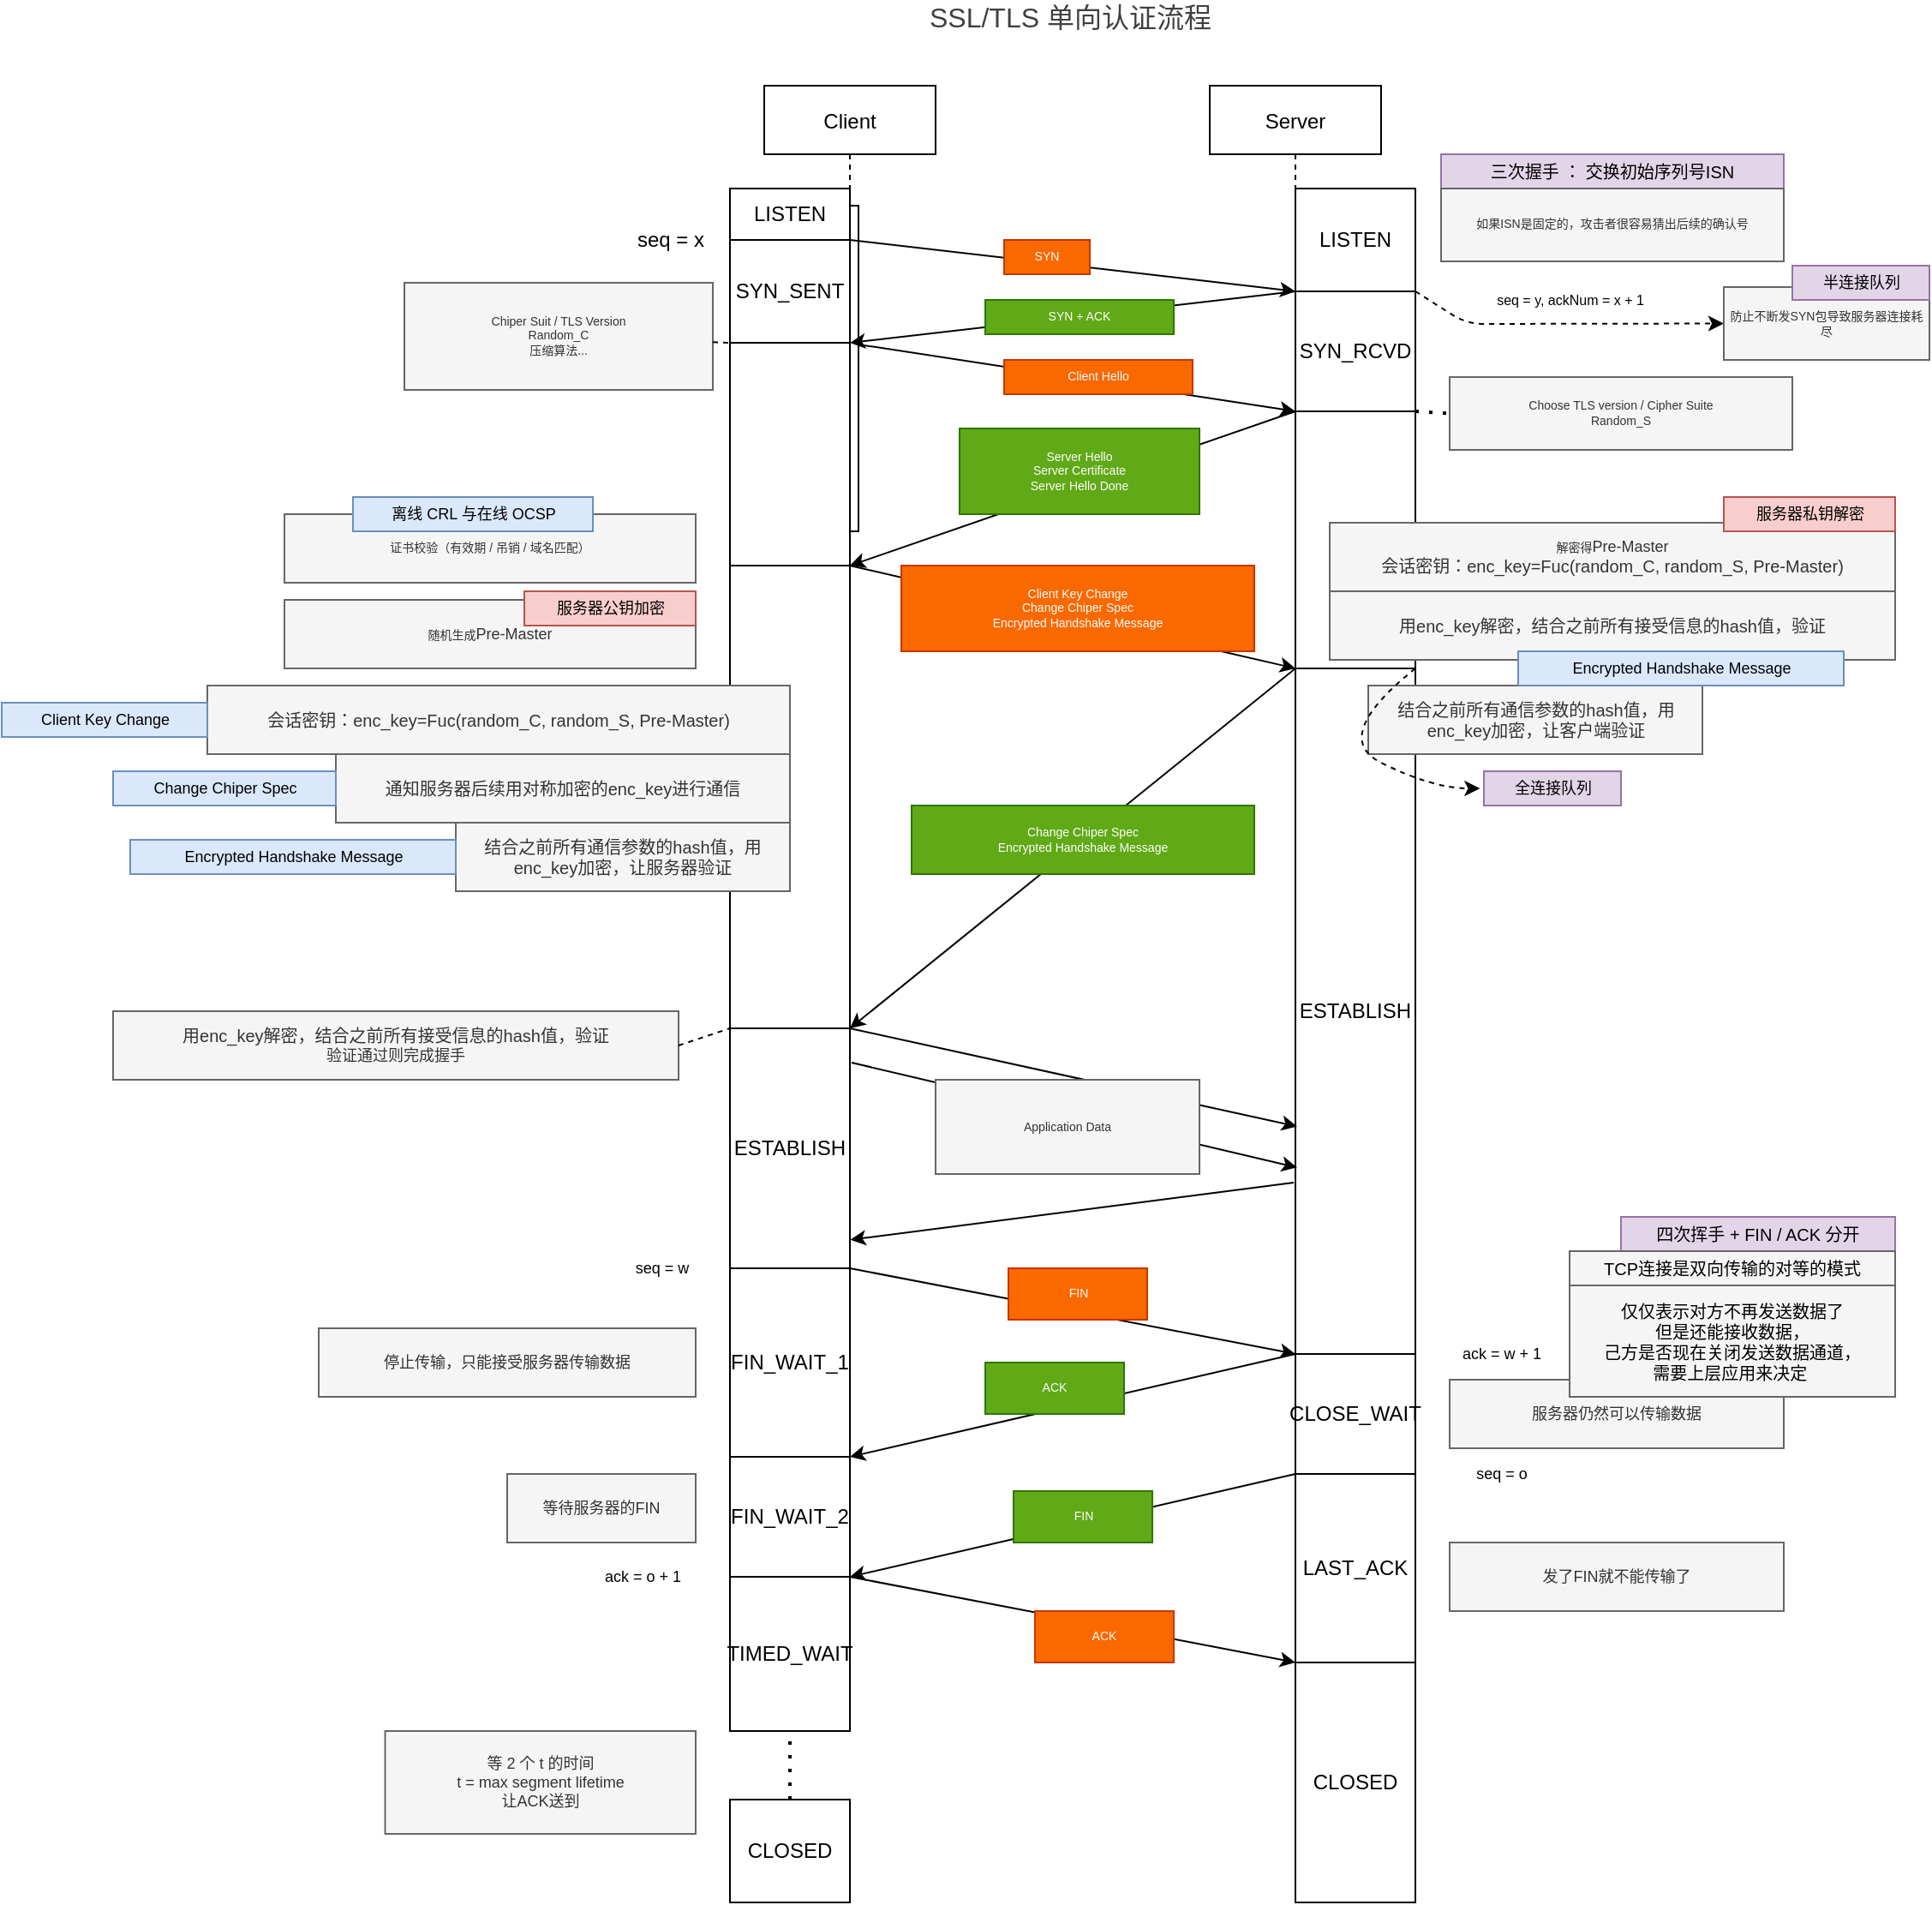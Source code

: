<mxfile version="14.0.4" type="github">
  <diagram id="kgpKYQtTHZ0yAKxKKP6v" name="Page-1">
    <mxGraphModel dx="1892" dy="560" grid="1" gridSize="10" guides="1" tooltips="1" connect="1" arrows="1" fold="1" page="1" pageScale="1" pageWidth="850" pageHeight="1100" math="0" shadow="0">
      <root>
        <mxCell id="0" />
        <mxCell id="1" parent="0" />
        <mxCell id="3nuBFxr9cyL0pnOWT2aG-1" value="Client" style="shape=umlLifeline;perimeter=lifelinePerimeter;container=1;collapsible=0;recursiveResize=0;rounded=0;shadow=0;strokeWidth=1;" parent="1" vertex="1">
          <mxGeometry x="120" y="80" width="100" height="300" as="geometry" />
        </mxCell>
        <mxCell id="3nuBFxr9cyL0pnOWT2aG-2" value="" style="points=[];perimeter=orthogonalPerimeter;rounded=0;shadow=0;strokeWidth=1;" parent="3nuBFxr9cyL0pnOWT2aG-1" vertex="1">
          <mxGeometry x="45" y="70" width="10" height="190" as="geometry" />
        </mxCell>
        <mxCell id="3nuBFxr9cyL0pnOWT2aG-5" value="Server" style="shape=umlLifeline;perimeter=lifelinePerimeter;container=1;collapsible=0;recursiveResize=0;rounded=0;shadow=0;strokeWidth=1;" parent="1" vertex="1">
          <mxGeometry x="380" y="80" width="100" height="300" as="geometry" />
        </mxCell>
        <mxCell id="pDErtW31qNbLOewcHWBB-3" value="LISTEN" style="rounded=0;whiteSpace=wrap;html=1;" vertex="1" parent="1">
          <mxGeometry x="430" y="140" width="70" height="60" as="geometry" />
        </mxCell>
        <mxCell id="pDErtW31qNbLOewcHWBB-4" value="LISTEN" style="rounded=0;whiteSpace=wrap;html=1;" vertex="1" parent="1">
          <mxGeometry x="100" y="140" width="70" height="30" as="geometry" />
        </mxCell>
        <mxCell id="pDErtW31qNbLOewcHWBB-6" value="" style="endArrow=classic;html=1;exitX=1;exitY=1;exitDx=0;exitDy=0;entryX=0;entryY=1;entryDx=0;entryDy=0;" edge="1" parent="1" source="pDErtW31qNbLOewcHWBB-4" target="pDErtW31qNbLOewcHWBB-3">
          <mxGeometry width="50" height="50" relative="1" as="geometry">
            <mxPoint x="340" y="250" as="sourcePoint" />
            <mxPoint x="390" y="200" as="targetPoint" />
          </mxGeometry>
        </mxCell>
        <mxCell id="pDErtW31qNbLOewcHWBB-8" value="SYN_SENT" style="rounded=0;whiteSpace=wrap;html=1;" vertex="1" parent="1">
          <mxGeometry x="100" y="170" width="70" height="60" as="geometry" />
        </mxCell>
        <mxCell id="pDErtW31qNbLOewcHWBB-9" value="SYN_RCVD" style="rounded=0;whiteSpace=wrap;html=1;" vertex="1" parent="1">
          <mxGeometry x="430" y="200" width="70" height="70" as="geometry" />
        </mxCell>
        <mxCell id="pDErtW31qNbLOewcHWBB-11" value="" style="endArrow=classic;html=1;entryX=1;entryY=1;entryDx=0;entryDy=0;" edge="1" parent="1" target="pDErtW31qNbLOewcHWBB-8">
          <mxGeometry width="50" height="50" relative="1" as="geometry">
            <mxPoint x="430" y="200" as="sourcePoint" />
            <mxPoint x="300" y="260" as="targetPoint" />
          </mxGeometry>
        </mxCell>
        <mxCell id="pDErtW31qNbLOewcHWBB-23" value="" style="endArrow=classic;html=1;fontSize=6;fontColor=#000000;exitX=0.971;exitY=0.426;exitDx=0;exitDy=0;exitPerimeter=0;entryX=0;entryY=1;entryDx=0;entryDy=0;" edge="1" parent="1" source="3nuBFxr9cyL0pnOWT2aG-2" target="pDErtW31qNbLOewcHWBB-9">
          <mxGeometry width="50" height="50" relative="1" as="geometry">
            <mxPoint x="220" y="300" as="sourcePoint" />
            <mxPoint x="426" y="266" as="targetPoint" />
          </mxGeometry>
        </mxCell>
        <mxCell id="pDErtW31qNbLOewcHWBB-25" value="" style="rounded=0;whiteSpace=wrap;html=1;" vertex="1" parent="1">
          <mxGeometry x="100" y="230" width="70" height="130" as="geometry" />
        </mxCell>
        <mxCell id="pDErtW31qNbLOewcHWBB-28" value="" style="rounded=0;whiteSpace=wrap;html=1;" vertex="1" parent="1">
          <mxGeometry x="430" y="270" width="70" height="150" as="geometry" />
        </mxCell>
        <mxCell id="pDErtW31qNbLOewcHWBB-33" value="" style="endArrow=classic;html=1;fontSize=6;fontColor=#000000;entryX=1;entryY=0;entryDx=0;entryDy=0;exitX=0;exitY=0;exitDx=0;exitDy=0;" edge="1" parent="1" source="pDErtW31qNbLOewcHWBB-28" target="pDErtW31qNbLOewcHWBB-60">
          <mxGeometry width="50" height="50" relative="1" as="geometry">
            <mxPoint x="290" y="390" as="sourcePoint" />
            <mxPoint x="340" y="340" as="targetPoint" />
          </mxGeometry>
        </mxCell>
        <mxCell id="pDErtW31qNbLOewcHWBB-36" value="Chiper Suit / TLS Version&lt;br&gt;Random_C&lt;br&gt;压缩算法..." style="text;html=1;strokeColor=#666666;fillColor=#f5f5f5;align=center;verticalAlign=middle;whiteSpace=wrap;rounded=0;fontSize=7;fontColor=#333333;" vertex="1" parent="1">
          <mxGeometry x="-90" y="195" width="180" height="62.5" as="geometry" />
        </mxCell>
        <mxCell id="pDErtW31qNbLOewcHWBB-46" value="Server Hello&lt;br&gt;Server Certificate&lt;br&gt;Server Hello Done" style="text;html=1;strokeColor=#2D7600;fillColor=#60a917;align=center;verticalAlign=middle;whiteSpace=wrap;rounded=0;fontSize=7;fontColor=#ffffff;" vertex="1" parent="1">
          <mxGeometry x="234" y="280" width="140" height="50" as="geometry" />
        </mxCell>
        <mxCell id="pDErtW31qNbLOewcHWBB-48" value="SYN" style="text;html=1;strokeColor=#C73500;fillColor=#fa6800;align=center;verticalAlign=middle;whiteSpace=wrap;rounded=0;fontSize=7;fontColor=#ffffff;" vertex="1" parent="1">
          <mxGeometry x="260" y="170" width="50" height="20" as="geometry" />
        </mxCell>
        <mxCell id="pDErtW31qNbLOewcHWBB-49" value="&lt;span style=&quot;font-size: 12px&quot;&gt;seq = x&lt;/span&gt;" style="text;html=1;align=center;verticalAlign=middle;resizable=0;points=[];autosize=1;fontSize=7;fontColor=#000000;" vertex="1" parent="1">
          <mxGeometry x="40" y="165" width="50" height="10" as="geometry" />
        </mxCell>
        <mxCell id="pDErtW31qNbLOewcHWBB-50" value="&lt;span style=&quot;font-size: 8px&quot;&gt;seq = y, ackNum = x + 1&lt;/span&gt;" style="text;html=1;align=center;verticalAlign=middle;resizable=0;points=[];autosize=1;fontSize=7;fontColor=#000000;" vertex="1" parent="1">
          <mxGeometry x="520" y="200" width="140" height="10" as="geometry" />
        </mxCell>
        <mxCell id="pDErtW31qNbLOewcHWBB-53" value="SYN + ACK&lt;br&gt;" style="text;html=1;strokeColor=#2D7600;fillColor=#60a917;align=center;verticalAlign=middle;whiteSpace=wrap;rounded=0;fontSize=7;fontColor=#ffffff;" vertex="1" parent="1">
          <mxGeometry x="249" y="205" width="110" height="20" as="geometry" />
        </mxCell>
        <mxCell id="pDErtW31qNbLOewcHWBB-56" value="Client Hello" style="text;html=1;strokeColor=#C73500;fillColor=#fa6800;align=center;verticalAlign=middle;whiteSpace=wrap;rounded=0;fontSize=7;fontColor=#ffffff;" vertex="1" parent="1">
          <mxGeometry x="260" y="240" width="110" height="20" as="geometry" />
        </mxCell>
        <mxCell id="pDErtW31qNbLOewcHWBB-58" value="" style="endArrow=none;dashed=1;html=1;fontSize=7;fontColor=#000000;" edge="1" parent="1" source="pDErtW31qNbLOewcHWBB-36">
          <mxGeometry width="50" height="50" relative="1" as="geometry">
            <mxPoint x="90" y="280" as="sourcePoint" />
            <mxPoint x="100" y="230" as="targetPoint" />
          </mxGeometry>
        </mxCell>
        <mxCell id="pDErtW31qNbLOewcHWBB-59" value="Choose TLS version / Cipher Suite&lt;br&gt;Random_S" style="text;html=1;strokeColor=#666666;fillColor=#f5f5f5;align=center;verticalAlign=middle;whiteSpace=wrap;rounded=0;fontSize=7;fontColor=#333333;" vertex="1" parent="1">
          <mxGeometry x="520" y="250" width="200" height="42.5" as="geometry" />
        </mxCell>
        <mxCell id="pDErtW31qNbLOewcHWBB-60" value="" style="rounded=0;whiteSpace=wrap;html=1;" vertex="1" parent="1">
          <mxGeometry x="100" y="360" width="70" height="270" as="geometry" />
        </mxCell>
        <mxCell id="pDErtW31qNbLOewcHWBB-61" value="" style="endArrow=classic;html=1;fontSize=7;fontColor=#000000;entryX=0;entryY=1;entryDx=0;entryDy=0;exitX=1;exitY=0;exitDx=0;exitDy=0;" edge="1" parent="1" source="pDErtW31qNbLOewcHWBB-60" target="pDErtW31qNbLOewcHWBB-28">
          <mxGeometry width="50" height="50" relative="1" as="geometry">
            <mxPoint x="170" y="350" as="sourcePoint" />
            <mxPoint x="370" y="330" as="targetPoint" />
          </mxGeometry>
        </mxCell>
        <mxCell id="pDErtW31qNbLOewcHWBB-62" value="Client Key Change&lt;br&gt;Change Chiper Spec&lt;br&gt;Encrypted Handshake Message" style="text;html=1;strokeColor=#C73500;fillColor=#fa6800;align=center;verticalAlign=middle;whiteSpace=wrap;rounded=0;fontSize=7;fontColor=#ffffff;" vertex="1" parent="1">
          <mxGeometry x="200" y="360" width="206" height="50" as="geometry" />
        </mxCell>
        <mxCell id="pDErtW31qNbLOewcHWBB-65" value="证书校验（有效期 / 吊销 / 域名匹配）&lt;br&gt;" style="text;html=1;strokeColor=#666666;fillColor=#f5f5f5;align=center;verticalAlign=middle;whiteSpace=wrap;rounded=0;fontSize=7;fontColor=#333333;" vertex="1" parent="1">
          <mxGeometry x="-160" y="330" width="240" height="40" as="geometry" />
        </mxCell>
        <mxCell id="pDErtW31qNbLOewcHWBB-70" value="离线 CRL 与在线 OCSP" style="text;html=1;align=center;verticalAlign=middle;resizable=0;points=[];autosize=1;fontSize=9;fillColor=#dae8fc;strokeColor=#6c8ebf;" vertex="1" parent="1">
          <mxGeometry x="-120" y="320" width="140" height="20" as="geometry" />
        </mxCell>
        <mxCell id="pDErtW31qNbLOewcHWBB-71" value="" style="endArrow=none;dashed=1;html=1;dashPattern=1 3;strokeWidth=2;fontSize=9;fontColor=#000000;exitX=1;exitY=1;exitDx=0;exitDy=0;entryX=0;entryY=0.5;entryDx=0;entryDy=0;" edge="1" parent="1" source="pDErtW31qNbLOewcHWBB-9" target="pDErtW31qNbLOewcHWBB-59">
          <mxGeometry width="50" height="50" relative="1" as="geometry">
            <mxPoint x="540" y="360" as="sourcePoint" />
            <mxPoint x="590" y="310" as="targetPoint" />
          </mxGeometry>
        </mxCell>
        <mxCell id="pDErtW31qNbLOewcHWBB-74" value="随机生成&lt;span style=&quot;font-size: 9px&quot;&gt;Pre-Master&lt;/span&gt;" style="text;html=1;strokeColor=#666666;fillColor=#f5f5f5;align=center;verticalAlign=middle;whiteSpace=wrap;rounded=0;fontSize=7;fontColor=#333333;" vertex="1" parent="1">
          <mxGeometry x="-160" y="380" width="240" height="40" as="geometry" />
        </mxCell>
        <mxCell id="pDErtW31qNbLOewcHWBB-79" value="服务器公钥加密" style="text;html=1;align=center;verticalAlign=middle;resizable=0;points=[];autosize=1;fontSize=9;fillColor=#f8cecc;strokeColor=#b85450;" vertex="1" parent="1">
          <mxGeometry x="-20" y="375" width="100" height="20" as="geometry" />
        </mxCell>
        <mxCell id="pDErtW31qNbLOewcHWBB-86" value="ESTABLISH" style="rounded=0;whiteSpace=wrap;html=1;" vertex="1" parent="1">
          <mxGeometry x="430" y="420" width="70" height="400" as="geometry" />
        </mxCell>
        <mxCell id="pDErtW31qNbLOewcHWBB-87" value="" style="endArrow=classic;html=1;fontSize=9;fontColor=#000000;entryX=1;entryY=1;entryDx=0;entryDy=0;" edge="1" parent="1" target="pDErtW31qNbLOewcHWBB-60">
          <mxGeometry width="50" height="50" relative="1" as="geometry">
            <mxPoint x="430" y="420" as="sourcePoint" />
            <mxPoint x="410" y="460" as="targetPoint" />
          </mxGeometry>
        </mxCell>
        <mxCell id="pDErtW31qNbLOewcHWBB-88" value="Change Chiper Spec&lt;br&gt;Encrypted Handshake Message" style="text;html=1;strokeColor=#2D7600;fillColor=#60a917;align=center;verticalAlign=middle;whiteSpace=wrap;rounded=0;fontSize=7;fontColor=#ffffff;" vertex="1" parent="1">
          <mxGeometry x="206" y="500" width="200" height="40" as="geometry" />
        </mxCell>
        <mxCell id="pDErtW31qNbLOewcHWBB-95" value="&lt;span style=&quot;font-size: 10px&quot;&gt;通知服务器后续用对称加密的enc_key进行通信&lt;/span&gt;" style="text;html=1;strokeColor=#666666;fillColor=#f5f5f5;align=center;verticalAlign=middle;whiteSpace=wrap;rounded=0;fontSize=7;fontColor=#333333;" vertex="1" parent="1">
          <mxGeometry x="-130" y="470" width="265" height="40" as="geometry" />
        </mxCell>
        <mxCell id="pDErtW31qNbLOewcHWBB-96" value="&lt;span style=&quot;font-size: 10px&quot;&gt;会话密钥：enc_key=Fuc(random_C, random_S, Pre-Master)&lt;/span&gt;" style="text;html=1;strokeColor=#666666;fillColor=#f5f5f5;align=center;verticalAlign=middle;whiteSpace=wrap;rounded=0;fontSize=7;fontColor=#333333;" vertex="1" parent="1">
          <mxGeometry x="-205" y="430" width="340" height="40" as="geometry" />
        </mxCell>
        <mxCell id="pDErtW31qNbLOewcHWBB-97" value="Client Key Change" style="text;html=1;align=center;verticalAlign=middle;resizable=0;points=[];autosize=1;fontSize=9;fillColor=#dae8fc;strokeColor=#6c8ebf;" vertex="1" parent="1">
          <mxGeometry x="-325" y="440" width="120" height="20" as="geometry" />
        </mxCell>
        <mxCell id="pDErtW31qNbLOewcHWBB-98" value="Change Chiper Spec" style="text;html=1;align=center;verticalAlign=middle;resizable=0;points=[];autosize=1;fontSize=9;fillColor=#dae8fc;strokeColor=#6c8ebf;" vertex="1" parent="1">
          <mxGeometry x="-260" y="480" width="130" height="20" as="geometry" />
        </mxCell>
        <mxCell id="pDErtW31qNbLOewcHWBB-100" value="&lt;span style=&quot;font-size: 10px&quot;&gt;结合之前所有通信参数的hash值，用enc_key加密，让服务器验证&lt;/span&gt;" style="text;html=1;strokeColor=#666666;fillColor=#f5f5f5;align=center;verticalAlign=middle;whiteSpace=wrap;rounded=0;fontSize=7;fontColor=#333333;" vertex="1" parent="1">
          <mxGeometry x="-60" y="510" width="195" height="40" as="geometry" />
        </mxCell>
        <mxCell id="pDErtW31qNbLOewcHWBB-101" value="Encrypted Handshake Message" style="text;html=1;align=center;verticalAlign=middle;resizable=0;points=[];autosize=1;fontSize=9;fillColor=#dae8fc;strokeColor=#6c8ebf;" vertex="1" parent="1">
          <mxGeometry x="-250" y="520" width="190" height="20" as="geometry" />
        </mxCell>
        <mxCell id="pDErtW31qNbLOewcHWBB-103" value="解密得&lt;span style=&quot;font-size: 9px&quot;&gt;Pre-Master&lt;br&gt;&lt;/span&gt;&lt;span style=&quot;font-size: 10px&quot;&gt;会话密钥：enc_key=Fuc(random_C, random_S, Pre-Master)&lt;/span&gt;&lt;span style=&quot;font-size: 9px&quot;&gt;&lt;br&gt;&lt;/span&gt;" style="text;html=1;strokeColor=#666666;fillColor=#f5f5f5;align=center;verticalAlign=middle;whiteSpace=wrap;rounded=0;fontSize=7;fontColor=#333333;" vertex="1" parent="1">
          <mxGeometry x="450" y="335" width="330" height="40" as="geometry" />
        </mxCell>
        <mxCell id="pDErtW31qNbLOewcHWBB-105" value="服务器私钥解密" style="text;html=1;align=center;verticalAlign=middle;resizable=0;points=[];autosize=1;fontSize=9;fillColor=#f8cecc;strokeColor=#b85450;" vertex="1" parent="1">
          <mxGeometry x="680" y="320" width="100" height="20" as="geometry" />
        </mxCell>
        <mxCell id="pDErtW31qNbLOewcHWBB-106" value="&lt;span style=&quot;font-size: 10px&quot;&gt;用enc_key解密，结合之前所有接受信息的hash值，验证&lt;/span&gt;&lt;span style=&quot;font-size: 9px&quot;&gt;&lt;br&gt;&lt;/span&gt;" style="text;html=1;strokeColor=#666666;fillColor=#f5f5f5;align=center;verticalAlign=middle;whiteSpace=wrap;rounded=0;fontSize=7;fontColor=#333333;" vertex="1" parent="1">
          <mxGeometry x="450" y="375" width="330" height="40" as="geometry" />
        </mxCell>
        <mxCell id="pDErtW31qNbLOewcHWBB-107" value="&lt;span style=&quot;font-size: 10px&quot;&gt;结合之前所有通信参数的hash值，用enc_key加密，让客户端验证&lt;/span&gt;" style="text;html=1;strokeColor=#666666;fillColor=#f5f5f5;align=center;verticalAlign=middle;whiteSpace=wrap;rounded=0;fontSize=7;fontColor=#333333;" vertex="1" parent="1">
          <mxGeometry x="472.5" y="430" width="195" height="40" as="geometry" />
        </mxCell>
        <mxCell id="pDErtW31qNbLOewcHWBB-108" value="Encrypted Handshake Message" style="text;html=1;align=center;verticalAlign=middle;resizable=0;points=[];autosize=1;fontSize=9;fillColor=#dae8fc;strokeColor=#6c8ebf;" vertex="1" parent="1">
          <mxGeometry x="560" y="410" width="190" height="20" as="geometry" />
        </mxCell>
        <mxCell id="pDErtW31qNbLOewcHWBB-109" value="&lt;span style=&quot;font-size: 10px&quot;&gt;用enc_key解密，结合之前所有接受信息的hash值，验证&lt;br&gt;&lt;/span&gt;&lt;span style=&quot;font-size: 9px&quot;&gt;验证通过则完成握手&lt;br&gt;&lt;/span&gt;" style="text;html=1;strokeColor=#666666;fillColor=#f5f5f5;align=center;verticalAlign=middle;whiteSpace=wrap;rounded=0;fontSize=7;fontColor=#333333;" vertex="1" parent="1">
          <mxGeometry x="-260" y="620" width="330" height="40" as="geometry" />
        </mxCell>
        <mxCell id="pDErtW31qNbLOewcHWBB-110" value="" style="endArrow=none;dashed=1;html=1;fontSize=9;fontColor=#000000;entryX=0;entryY=1;entryDx=0;entryDy=0;exitX=1;exitY=0.5;exitDx=0;exitDy=0;" edge="1" parent="1" source="pDErtW31qNbLOewcHWBB-109" target="pDErtW31qNbLOewcHWBB-60">
          <mxGeometry width="50" height="50" relative="1" as="geometry">
            <mxPoint x="70" y="680" as="sourcePoint" />
            <mxPoint x="120" y="630" as="targetPoint" />
          </mxGeometry>
        </mxCell>
        <mxCell id="pDErtW31qNbLOewcHWBB-111" value="&lt;span&gt;ESTABLISH&lt;/span&gt;" style="rounded=0;whiteSpace=wrap;html=1;" vertex="1" parent="1">
          <mxGeometry x="100" y="630" width="70" height="140" as="geometry" />
        </mxCell>
        <mxCell id="pDErtW31qNbLOewcHWBB-112" value="&lt;span style=&quot;color: rgb(64 , 64 , 64) ; font-family: , , &amp;#34;apple color emoji&amp;#34; , &amp;#34;segoe ui emoji&amp;#34; , &amp;#34;segoe ui symbol&amp;#34; , &amp;#34;segoe ui&amp;#34; , &amp;#34;pingfang sc&amp;#34; , &amp;#34;hiragino sans gb&amp;#34; , &amp;#34;microsoft yahei&amp;#34; , &amp;#34;helvetica neue&amp;#34; , &amp;#34;helvetica&amp;#34; , &amp;#34;arial&amp;#34; , sans-serif ; font-size: 16px ; background-color: rgb(255 , 255 , 255)&quot;&gt;&amp;nbsp;SSL/TLS 单向认证流程&lt;/span&gt;" style="text;html=1;align=center;verticalAlign=middle;resizable=0;points=[];autosize=1;fontSize=9;fontColor=#000000;" vertex="1" parent="1">
          <mxGeometry x="206" y="30" width="180" height="20" as="geometry" />
        </mxCell>
        <mxCell id="pDErtW31qNbLOewcHWBB-113" value="" style="endArrow=classic;html=1;fontSize=9;fontColor=#000000;exitX=1;exitY=0;exitDx=0;exitDy=0;entryX=0.014;entryY=0.668;entryDx=0;entryDy=0;entryPerimeter=0;" edge="1" parent="1" source="pDErtW31qNbLOewcHWBB-111" target="pDErtW31qNbLOewcHWBB-86">
          <mxGeometry width="50" height="50" relative="1" as="geometry">
            <mxPoint x="330" y="790" as="sourcePoint" />
            <mxPoint x="380" y="740" as="targetPoint" />
          </mxGeometry>
        </mxCell>
        <mxCell id="pDErtW31qNbLOewcHWBB-120" value="" style="endArrow=classic;html=1;fontSize=9;fontColor=#000000;entryX=0.014;entryY=0.728;entryDx=0;entryDy=0;entryPerimeter=0;" edge="1" parent="1" target="pDErtW31qNbLOewcHWBB-86">
          <mxGeometry width="50" height="50" relative="1" as="geometry">
            <mxPoint x="171" y="650" as="sourcePoint" />
            <mxPoint x="290" y="890" as="targetPoint" />
          </mxGeometry>
        </mxCell>
        <mxCell id="pDErtW31qNbLOewcHWBB-124" value="" style="endArrow=classic;html=1;fontSize=9;fontColor=#000000;entryX=1.004;entryY=0.881;entryDx=0;entryDy=0;entryPerimeter=0;" edge="1" parent="1" target="pDErtW31qNbLOewcHWBB-111">
          <mxGeometry width="50" height="50" relative="1" as="geometry">
            <mxPoint x="429" y="720" as="sourcePoint" />
            <mxPoint x="460" y="780" as="targetPoint" />
          </mxGeometry>
        </mxCell>
        <mxCell id="pDErtW31qNbLOewcHWBB-125" value="Application Data" style="text;html=1;align=center;verticalAlign=middle;whiteSpace=wrap;rounded=0;fontSize=7;fillColor=#f5f5f5;strokeColor=#666666;fontColor=#333333;" vertex="1" parent="1">
          <mxGeometry x="220" y="660" width="154" height="55" as="geometry" />
        </mxCell>
        <mxCell id="pDErtW31qNbLOewcHWBB-126" value="&lt;span&gt;FIN_WAIT_1&lt;/span&gt;" style="rounded=0;whiteSpace=wrap;html=1;" vertex="1" parent="1">
          <mxGeometry x="100" y="770" width="70" height="110" as="geometry" />
        </mxCell>
        <mxCell id="pDErtW31qNbLOewcHWBB-127" value="" style="endArrow=classic;html=1;fontSize=9;fontColor=#000000;exitX=1;exitY=0;exitDx=0;exitDy=0;entryX=0;entryY=1;entryDx=0;entryDy=0;" edge="1" parent="1" source="pDErtW31qNbLOewcHWBB-126" target="pDErtW31qNbLOewcHWBB-86">
          <mxGeometry width="50" height="50" relative="1" as="geometry">
            <mxPoint x="200" y="840" as="sourcePoint" />
            <mxPoint x="250" y="790" as="targetPoint" />
          </mxGeometry>
        </mxCell>
        <mxCell id="pDErtW31qNbLOewcHWBB-130" value="FIN" style="text;html=1;strokeColor=#C73500;fillColor=#fa6800;align=center;verticalAlign=middle;whiteSpace=wrap;rounded=0;fontSize=7;fontColor=#ffffff;" vertex="1" parent="1">
          <mxGeometry x="262.5" y="770" width="81" height="30" as="geometry" />
        </mxCell>
        <mxCell id="pDErtW31qNbLOewcHWBB-131" value="" style="endArrow=classic;html=1;fontSize=9;fontColor=#000000;exitX=0;exitY=1;exitDx=0;exitDy=0;entryX=1;entryY=1;entryDx=0;entryDy=0;" edge="1" parent="1" source="pDErtW31qNbLOewcHWBB-86" target="pDErtW31qNbLOewcHWBB-126">
          <mxGeometry width="50" height="50" relative="1" as="geometry">
            <mxPoint x="440" y="990" as="sourcePoint" />
            <mxPoint x="490" y="940" as="targetPoint" />
          </mxGeometry>
        </mxCell>
        <mxCell id="pDErtW31qNbLOewcHWBB-132" value="ACK" style="text;html=1;strokeColor=#2D7600;fillColor=#60a917;align=center;verticalAlign=middle;whiteSpace=wrap;rounded=0;fontSize=7;fontColor=#ffffff;" vertex="1" parent="1">
          <mxGeometry x="249" y="825" width="81" height="30" as="geometry" />
        </mxCell>
        <mxCell id="pDErtW31qNbLOewcHWBB-133" value="&lt;span&gt;CLOSE_WAIT&lt;/span&gt;" style="rounded=0;whiteSpace=wrap;html=1;" vertex="1" parent="1">
          <mxGeometry x="430" y="820" width="70" height="70" as="geometry" />
        </mxCell>
        <mxCell id="pDErtW31qNbLOewcHWBB-136" value="服务器仍然可以传输数据" style="text;html=1;strokeColor=#666666;fillColor=#f5f5f5;align=center;verticalAlign=middle;whiteSpace=wrap;rounded=0;fontSize=9;fontColor=#333333;" vertex="1" parent="1">
          <mxGeometry x="520" y="835" width="195" height="40" as="geometry" />
        </mxCell>
        <mxCell id="pDErtW31qNbLOewcHWBB-138" value="&lt;span&gt;FIN_WAIT_2&lt;/span&gt;" style="rounded=0;whiteSpace=wrap;html=1;" vertex="1" parent="1">
          <mxGeometry x="100" y="880" width="70" height="70" as="geometry" />
        </mxCell>
        <mxCell id="pDErtW31qNbLOewcHWBB-139" value="停止传输，只能接受服务器传输数据" style="text;html=1;strokeColor=#666666;fillColor=#f5f5f5;align=center;verticalAlign=middle;whiteSpace=wrap;rounded=0;fontSize=9;fontColor=#333333;" vertex="1" parent="1">
          <mxGeometry x="-140" y="805" width="220" height="40" as="geometry" />
        </mxCell>
        <mxCell id="pDErtW31qNbLOewcHWBB-140" value="等待服务器的FIN" style="text;html=1;strokeColor=#666666;fillColor=#f5f5f5;align=center;verticalAlign=middle;whiteSpace=wrap;rounded=0;fontSize=9;fontColor=#333333;" vertex="1" parent="1">
          <mxGeometry x="-30" y="890" width="110" height="40" as="geometry" />
        </mxCell>
        <mxCell id="pDErtW31qNbLOewcHWBB-143" value="&lt;span&gt;LAST_ACK&lt;/span&gt;" style="rounded=0;whiteSpace=wrap;html=1;" vertex="1" parent="1">
          <mxGeometry x="430" y="890" width="70" height="110" as="geometry" />
        </mxCell>
        <mxCell id="pDErtW31qNbLOewcHWBB-144" value="" style="endArrow=classic;html=1;fontSize=9;fontColor=#000000;exitX=0;exitY=1;exitDx=0;exitDy=0;entryX=1;entryY=1;entryDx=0;entryDy=0;" edge="1" parent="1" source="pDErtW31qNbLOewcHWBB-133" target="pDErtW31qNbLOewcHWBB-138">
          <mxGeometry width="50" height="50" relative="1" as="geometry">
            <mxPoint x="260" y="1050" as="sourcePoint" />
            <mxPoint x="180" y="990" as="targetPoint" />
          </mxGeometry>
        </mxCell>
        <mxCell id="pDErtW31qNbLOewcHWBB-145" value="&lt;span&gt;TIMED_WAIT&lt;/span&gt;" style="rounded=0;whiteSpace=wrap;html=1;" vertex="1" parent="1">
          <mxGeometry x="100" y="950" width="70" height="90" as="geometry" />
        </mxCell>
        <mxCell id="pDErtW31qNbLOewcHWBB-146" value="CLOSED" style="rounded=0;whiteSpace=wrap;html=1;" vertex="1" parent="1">
          <mxGeometry x="100" y="1080" width="70" height="60" as="geometry" />
        </mxCell>
        <mxCell id="pDErtW31qNbLOewcHWBB-147" value="" style="endArrow=none;dashed=1;html=1;dashPattern=1 3;strokeWidth=2;fontSize=9;fontColor=#000000;entryX=0.5;entryY=1;entryDx=0;entryDy=0;exitX=0.5;exitY=0;exitDx=0;exitDy=0;" edge="1" parent="1" source="pDErtW31qNbLOewcHWBB-146" target="pDErtW31qNbLOewcHWBB-145">
          <mxGeometry width="50" height="50" relative="1" as="geometry">
            <mxPoint x="300" y="1200" as="sourcePoint" />
            <mxPoint x="350" y="1150" as="targetPoint" />
          </mxGeometry>
        </mxCell>
        <mxCell id="pDErtW31qNbLOewcHWBB-148" value="" style="endArrow=classic;html=1;fontSize=9;fontColor=#000000;exitX=1;exitY=1;exitDx=0;exitDy=0;entryX=0;entryY=1;entryDx=0;entryDy=0;" edge="1" parent="1" source="pDErtW31qNbLOewcHWBB-138" target="pDErtW31qNbLOewcHWBB-143">
          <mxGeometry width="50" height="50" relative="1" as="geometry">
            <mxPoint x="240" y="1200" as="sourcePoint" />
            <mxPoint x="430" y="1060" as="targetPoint" />
          </mxGeometry>
        </mxCell>
        <mxCell id="pDErtW31qNbLOewcHWBB-150" value="CLOSED" style="rounded=0;whiteSpace=wrap;html=1;" vertex="1" parent="1">
          <mxGeometry x="430" y="1000" width="70" height="140" as="geometry" />
        </mxCell>
        <mxCell id="pDErtW31qNbLOewcHWBB-151" value="发了FIN就不能传输了" style="text;html=1;strokeColor=#666666;fillColor=#f5f5f5;align=center;verticalAlign=middle;whiteSpace=wrap;rounded=0;fontSize=9;fontColor=#333333;" vertex="1" parent="1">
          <mxGeometry x="520" y="930" width="195" height="40" as="geometry" />
        </mxCell>
        <mxCell id="pDErtW31qNbLOewcHWBB-152" value="ACK" style="text;html=1;strokeColor=#C73500;fillColor=#fa6800;align=center;verticalAlign=middle;whiteSpace=wrap;rounded=0;fontSize=7;fontColor=#ffffff;" vertex="1" parent="1">
          <mxGeometry x="278" y="970" width="81" height="30" as="geometry" />
        </mxCell>
        <mxCell id="pDErtW31qNbLOewcHWBB-153" value="FIN" style="text;html=1;strokeColor=#2D7600;fillColor=#60a917;align=center;verticalAlign=middle;whiteSpace=wrap;rounded=0;fontSize=7;fontColor=#ffffff;" vertex="1" parent="1">
          <mxGeometry x="265.5" y="900" width="81" height="30" as="geometry" />
        </mxCell>
        <mxCell id="pDErtW31qNbLOewcHWBB-154" value="等 2 个 t 的时间&lt;br&gt;t = max segment lifetime&lt;br&gt;让ACK送到" style="text;html=1;strokeColor=#666666;fillColor=#f5f5f5;align=center;verticalAlign=middle;whiteSpace=wrap;rounded=0;fontSize=9;fontColor=#333333;" vertex="1" parent="1">
          <mxGeometry x="-101.25" y="1040" width="181.25" height="60" as="geometry" />
        </mxCell>
        <mxCell id="pDErtW31qNbLOewcHWBB-155" value="seq = w" style="text;html=1;align=center;verticalAlign=middle;resizable=0;points=[];autosize=1;fontSize=9;fontColor=#000000;" vertex="1" parent="1">
          <mxGeometry x="30" y="760" width="60" height="20" as="geometry" />
        </mxCell>
        <mxCell id="pDErtW31qNbLOewcHWBB-156" value="ack = w + 1" style="text;html=1;align=center;verticalAlign=middle;resizable=0;points=[];autosize=1;fontSize=9;fontColor=#000000;" vertex="1" parent="1">
          <mxGeometry x="510" y="810" width="80" height="20" as="geometry" />
        </mxCell>
        <mxCell id="pDErtW31qNbLOewcHWBB-157" value="seq = o" style="text;html=1;align=center;verticalAlign=middle;resizable=0;points=[];autosize=1;fontSize=9;fontColor=#000000;" vertex="1" parent="1">
          <mxGeometry x="520" y="880" width="60" height="20" as="geometry" />
        </mxCell>
        <mxCell id="pDErtW31qNbLOewcHWBB-158" value="ack = o + 1&amp;nbsp;" style="text;html=1;align=center;verticalAlign=middle;resizable=0;points=[];autosize=1;fontSize=9;fontColor=#000000;" vertex="1" parent="1">
          <mxGeometry x="10" y="940" width="80" height="20" as="geometry" />
        </mxCell>
        <mxCell id="pDErtW31qNbLOewcHWBB-163" value="&lt;div style=&quot;color: rgb(0 , 0 , 0)&quot;&gt;&lt;font size=&quot;1&quot;&gt;仅仅表示对方不再发送数据了&lt;/font&gt;&lt;/div&gt;&lt;div style=&quot;color: rgb(0 , 0 , 0)&quot;&gt;&lt;font size=&quot;1&quot;&gt;但是还能接收数据，&lt;/font&gt;&lt;/div&gt;&lt;div style=&quot;color: rgb(0 , 0 , 0)&quot;&gt;&lt;font size=&quot;1&quot;&gt;己方是否现在关闭发送数据通道，&lt;/font&gt;&lt;/div&gt;&lt;div style=&quot;color: rgb(0 , 0 , 0)&quot;&gt;&lt;font size=&quot;1&quot;&gt;需要上层应用来决定&amp;nbsp;&lt;/font&gt;&lt;/div&gt;" style="text;html=1;strokeColor=#666666;fillColor=#f5f5f5;align=center;verticalAlign=middle;whiteSpace=wrap;rounded=0;fontSize=9;fontColor=#333333;" vertex="1" parent="1">
          <mxGeometry x="590" y="780" width="190" height="65" as="geometry" />
        </mxCell>
        <mxCell id="pDErtW31qNbLOewcHWBB-164" value="&lt;div style=&quot;color: rgb(0 , 0 , 0)&quot;&gt;&lt;font size=&quot;1&quot;&gt;四次挥手 + FIN / ACK 分开&lt;/font&gt;&lt;/div&gt;" style="text;html=1;strokeColor=#9673a6;fillColor=#e1d5e7;align=center;verticalAlign=middle;whiteSpace=wrap;rounded=0;fontSize=9;" vertex="1" parent="1">
          <mxGeometry x="620" y="740" width="160" height="20" as="geometry" />
        </mxCell>
        <mxCell id="pDErtW31qNbLOewcHWBB-165" value="&lt;div style=&quot;color: rgb(0 , 0 , 0)&quot;&gt;&lt;font size=&quot;1&quot;&gt;三次握手 ： 交换初始序列号ISN&lt;/font&gt;&lt;/div&gt;" style="text;html=1;strokeColor=#9673a6;fillColor=#e1d5e7;align=center;verticalAlign=middle;whiteSpace=wrap;rounded=0;fontSize=9;" vertex="1" parent="1">
          <mxGeometry x="515" y="120" width="200" height="20" as="geometry" />
        </mxCell>
        <mxCell id="pDErtW31qNbLOewcHWBB-167" value="&lt;div&gt;&lt;font color=&quot;#000000&quot; size=&quot;1&quot;&gt;TCP连接是双向传输的对等的模式&lt;/font&gt;&lt;br&gt;&lt;/div&gt;" style="text;html=1;strokeColor=#666666;fillColor=#f5f5f5;align=center;verticalAlign=middle;whiteSpace=wrap;rounded=0;fontSize=9;fontColor=#333333;" vertex="1" parent="1">
          <mxGeometry x="590" y="760" width="190" height="20" as="geometry" />
        </mxCell>
        <mxCell id="pDErtW31qNbLOewcHWBB-169" value="如果ISN是固定的，攻击者很容易猜出后续的确认号" style="text;html=1;strokeColor=#666666;fillColor=#f5f5f5;align=center;verticalAlign=middle;whiteSpace=wrap;rounded=0;fontSize=7;fontColor=#333333;" vertex="1" parent="1">
          <mxGeometry x="515" y="140" width="200" height="42.5" as="geometry" />
        </mxCell>
        <mxCell id="pDErtW31qNbLOewcHWBB-176" value="" style="endArrow=classic;html=1;fontSize=9;fontColor=#000000;exitX=1;exitY=0;exitDx=0;exitDy=0;dashed=1;fontStyle=1;entryX=0;entryY=0.5;entryDx=0;entryDy=0;" edge="1" parent="1" source="pDErtW31qNbLOewcHWBB-9" target="pDErtW31qNbLOewcHWBB-182">
          <mxGeometry width="50" height="50" relative="1" as="geometry">
            <mxPoint x="640" y="195" as="sourcePoint" />
            <mxPoint x="680" y="215" as="targetPoint" />
            <Array as="points">
              <mxPoint x="530" y="219" />
            </Array>
          </mxGeometry>
        </mxCell>
        <mxCell id="pDErtW31qNbLOewcHWBB-180" value="全连接队列" style="text;html=1;align=center;verticalAlign=middle;resizable=0;points=[];autosize=1;fontSize=9;fillColor=#e1d5e7;strokeColor=#9673a6;" vertex="1" parent="1">
          <mxGeometry x="540" y="480" width="80" height="20" as="geometry" />
        </mxCell>
        <mxCell id="pDErtW31qNbLOewcHWBB-181" value="" style="curved=1;endArrow=classic;html=1;dashed=1;fontSize=9;fontColor=#000000;exitX=1;exitY=0;exitDx=0;exitDy=0;entryX=-0.029;entryY=0.5;entryDx=0;entryDy=0;entryPerimeter=0;" edge="1" parent="1" source="pDErtW31qNbLOewcHWBB-86" target="pDErtW31qNbLOewcHWBB-180">
          <mxGeometry width="50" height="50" relative="1" as="geometry">
            <mxPoint x="520" y="460" as="sourcePoint" />
            <mxPoint x="570" y="410" as="targetPoint" />
            <Array as="points">
              <mxPoint x="450" y="460" />
              <mxPoint x="510" y="490" />
            </Array>
          </mxGeometry>
        </mxCell>
        <mxCell id="pDErtW31qNbLOewcHWBB-182" value="防止不断发SYN包导致服务器连接耗尽" style="text;html=1;strokeColor=#666666;fillColor=#f5f5f5;align=center;verticalAlign=middle;whiteSpace=wrap;rounded=0;fontSize=7;fontColor=#333333;" vertex="1" parent="1">
          <mxGeometry x="680" y="197.5" width="120" height="42.5" as="geometry" />
        </mxCell>
        <mxCell id="pDErtW31qNbLOewcHWBB-175" value="半连接队列" style="text;html=1;align=center;verticalAlign=middle;resizable=0;points=[];autosize=1;fontSize=9;fillColor=#e1d5e7;strokeColor=#9673a6;" vertex="1" parent="1">
          <mxGeometry x="720" y="185" width="80" height="20" as="geometry" />
        </mxCell>
      </root>
    </mxGraphModel>
  </diagram>
</mxfile>

